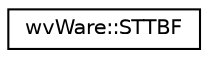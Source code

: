 digraph "类继承关系图"
{
  edge [fontname="Helvetica",fontsize="10",labelfontname="Helvetica",labelfontsize="10"];
  node [fontname="Helvetica",fontsize="10",shape=record];
  rankdir="LR";
  Node0 [label="wvWare::STTBF",height=0.2,width=0.4,color="black", fillcolor="white", style="filled",URL="$classwv_ware_1_1_s_t_t_b_f.html"];
}
